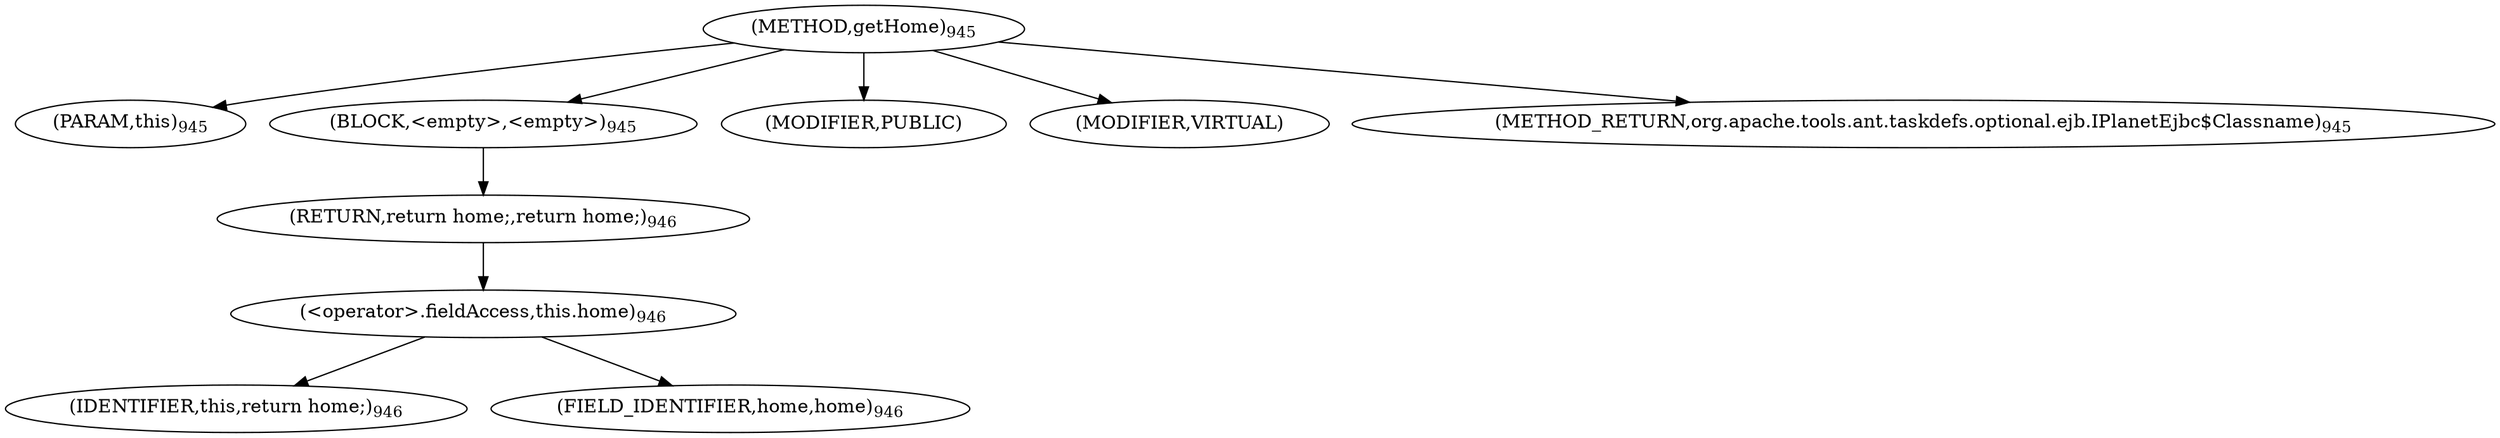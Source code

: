 digraph "getHome" {  
"2162" [label = <(METHOD,getHome)<SUB>945</SUB>> ]
"2163" [label = <(PARAM,this)<SUB>945</SUB>> ]
"2164" [label = <(BLOCK,&lt;empty&gt;,&lt;empty&gt;)<SUB>945</SUB>> ]
"2165" [label = <(RETURN,return home;,return home;)<SUB>946</SUB>> ]
"2166" [label = <(&lt;operator&gt;.fieldAccess,this.home)<SUB>946</SUB>> ]
"2167" [label = <(IDENTIFIER,this,return home;)<SUB>946</SUB>> ]
"2168" [label = <(FIELD_IDENTIFIER,home,home)<SUB>946</SUB>> ]
"2169" [label = <(MODIFIER,PUBLIC)> ]
"2170" [label = <(MODIFIER,VIRTUAL)> ]
"2171" [label = <(METHOD_RETURN,org.apache.tools.ant.taskdefs.optional.ejb.IPlanetEjbc$Classname)<SUB>945</SUB>> ]
  "2162" -> "2163" 
  "2162" -> "2164" 
  "2162" -> "2169" 
  "2162" -> "2170" 
  "2162" -> "2171" 
  "2164" -> "2165" 
  "2165" -> "2166" 
  "2166" -> "2167" 
  "2166" -> "2168" 
}
